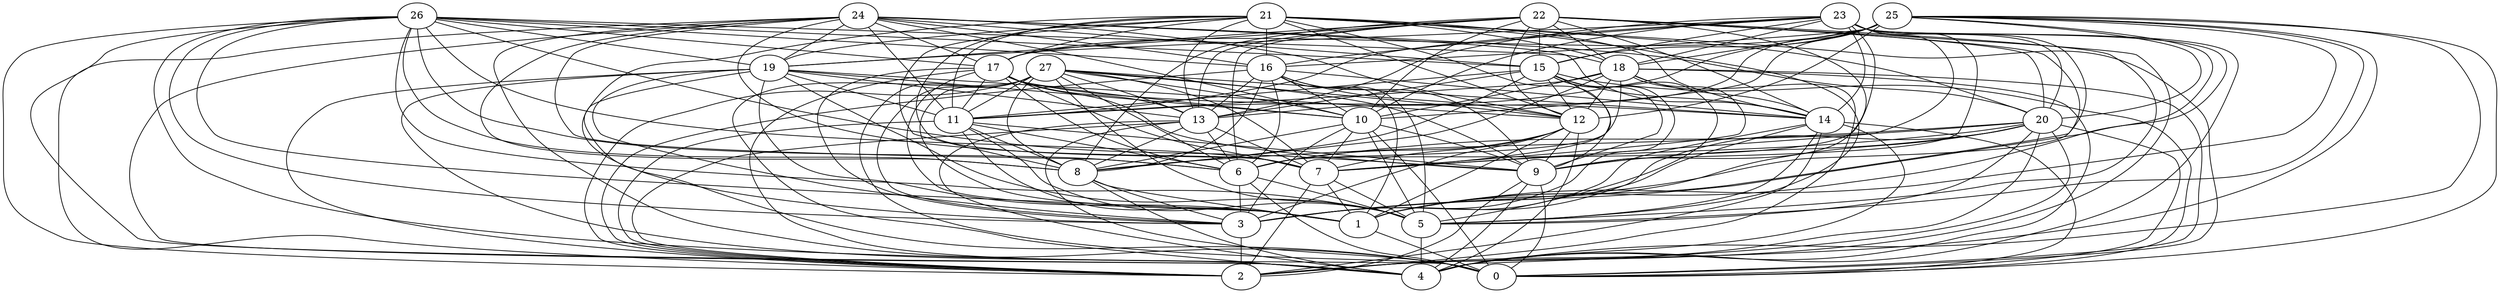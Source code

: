 graph G {
0;

1;

2;

3;

4;

5;

6;

7;

8;

9;

10;

11;

12;

13;

14;

15;

16;

17;

18;

19;

20;

21;

22;

23;

24;

25;

26;

27;

1 -- 0;

3 -- 2;

5 -- 4;

6 -- 0;

6 -- 3;

6 -- 5;

7 -- 1;

7 -- 2;

7 -- 5;

8 -- 1;

8 -- 3;

8 -- 4;

9 -- 0;

9 -- 2;

9 -- 4;

10 -- 0;

10 -- 3;

10 -- 5;

10 -- 7;

10 -- 8;

10 -- 9;

11 -- 1;

11 -- 2;

11 -- 5;

11 -- 6;

11 -- 8;

11 -- 9;

12 -- 1;

12 -- 3;

12 -- 4;

12 -- 6;

12 -- 7;

12 -- 9;

13 -- 0;

13 -- 2;

13 -- 4;

13 -- 6;

13 -- 7;

13 -- 8;

14 -- 0;

14 -- 1;

14 -- 2;

14 -- 3;

14 -- 4;

14 -- 5;

15 -- 0;

15 -- 3;

15 -- 5;

15 -- 7;

15 -- 8;

15 -- 9;

15 -- 11;

15 -- 12;

15 -- 13;

15 -- 14;

16 -- 1;

16 -- 2;

16 -- 5;

16 -- 6;

16 -- 8;

16 -- 9;

16 -- 10;

16 -- 12;

16 -- 13;

16 -- 14;

17 -- 1;

17 -- 3;

17 -- 4;

17 -- 6;

17 -- 7;

17 -- 9;

17 -- 10;

17 -- 11;

17 -- 13;

17 -- 14;

18 -- 0;

18 -- 2;

18 -- 4;

18 -- 6;

18 -- 7;

18 -- 8;

18 -- 10;

18 -- 11;

18 -- 12;

18 -- 14;

19 -- 0;

19 -- 1;

19 -- 2;

19 -- 3;

19 -- 4;

19 -- 5;

19 -- 10;

19 -- 11;

19 -- 12;

19 -- 13;

20 -- 0;

20 -- 1;

20 -- 2;

20 -- 3;

20 -- 4;

20 -- 5;

20 -- 6;

20 -- 7;

20 -- 8;

20 -- 9;

21 -- 0;

21 -- 3;

21 -- 5;

21 -- 7;

21 -- 8;

21 -- 9;

21 -- 11;

21 -- 12;

21 -- 13;

21 -- 14;

21 -- 16;

21 -- 17;

21 -- 18;

21 -- 19;

21 -- 20;

22 -- 1;

22 -- 2;

22 -- 5;

22 -- 6;

22 -- 8;

22 -- 9;

22 -- 10;

22 -- 12;

22 -- 13;

22 -- 14;

22 -- 15;

22 -- 17;

22 -- 18;

22 -- 19;

22 -- 20;

23 -- 1;

23 -- 3;

23 -- 4;

23 -- 6;

23 -- 7;

23 -- 9;

23 -- 10;

23 -- 11;

23 -- 13;

23 -- 14;

23 -- 15;

23 -- 16;

23 -- 18;

23 -- 19;

23 -- 20;

24 -- 0;

24 -- 2;

24 -- 4;

24 -- 6;

24 -- 7;

24 -- 8;

24 -- 10;

24 -- 11;

24 -- 12;

24 -- 14;

24 -- 15;

24 -- 16;

24 -- 17;

24 -- 19;

24 -- 20;

25 -- 0;

25 -- 1;

25 -- 2;

25 -- 3;

25 -- 4;

25 -- 5;

25 -- 10;

25 -- 11;

25 -- 12;

25 -- 13;

25 -- 15;

25 -- 16;

25 -- 17;

25 -- 18;

25 -- 20;

26 -- 0;

26 -- 1;

26 -- 2;

26 -- 3;

26 -- 4;

26 -- 5;

26 -- 6;

26 -- 7;

26 -- 8;

26 -- 9;

26 -- 15;

26 -- 16;

26 -- 17;

26 -- 18;

26 -- 19;

27 -- 0;

27 -- 1;

27 -- 2;

27 -- 3;

27 -- 4;

27 -- 5;

27 -- 6;

27 -- 7;

27 -- 8;

27 -- 9;

27 -- 10;

27 -- 11;

27 -- 12;

27 -- 13;

27 -- 14;

}
